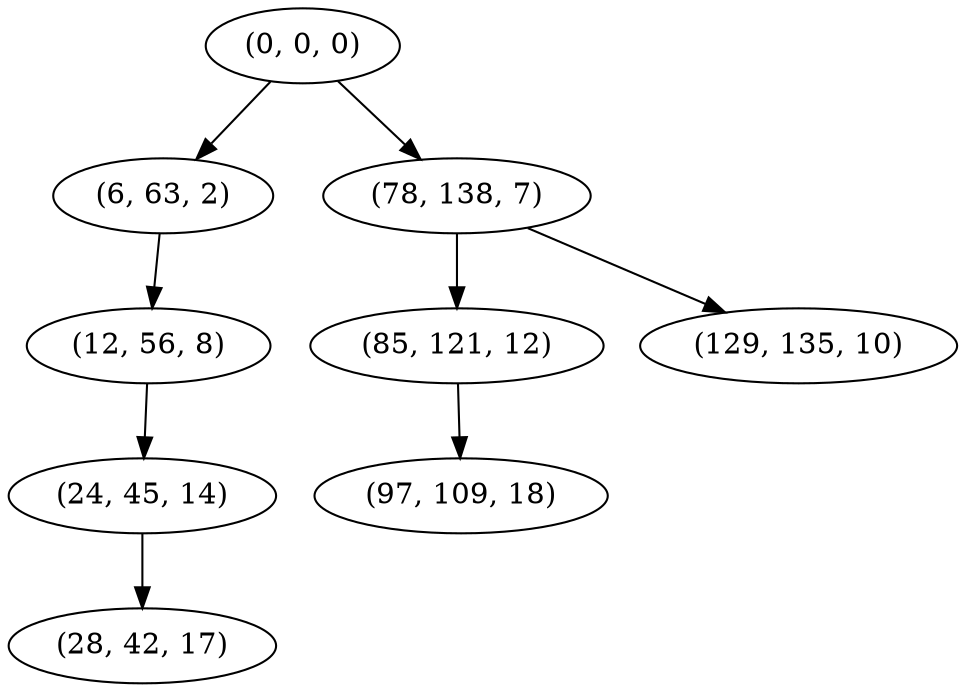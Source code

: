 digraph tree {
    "(0, 0, 0)";
    "(6, 63, 2)";
    "(12, 56, 8)";
    "(24, 45, 14)";
    "(28, 42, 17)";
    "(78, 138, 7)";
    "(85, 121, 12)";
    "(97, 109, 18)";
    "(129, 135, 10)";
    "(0, 0, 0)" -> "(6, 63, 2)";
    "(0, 0, 0)" -> "(78, 138, 7)";
    "(6, 63, 2)" -> "(12, 56, 8)";
    "(12, 56, 8)" -> "(24, 45, 14)";
    "(24, 45, 14)" -> "(28, 42, 17)";
    "(78, 138, 7)" -> "(85, 121, 12)";
    "(78, 138, 7)" -> "(129, 135, 10)";
    "(85, 121, 12)" -> "(97, 109, 18)";
}
